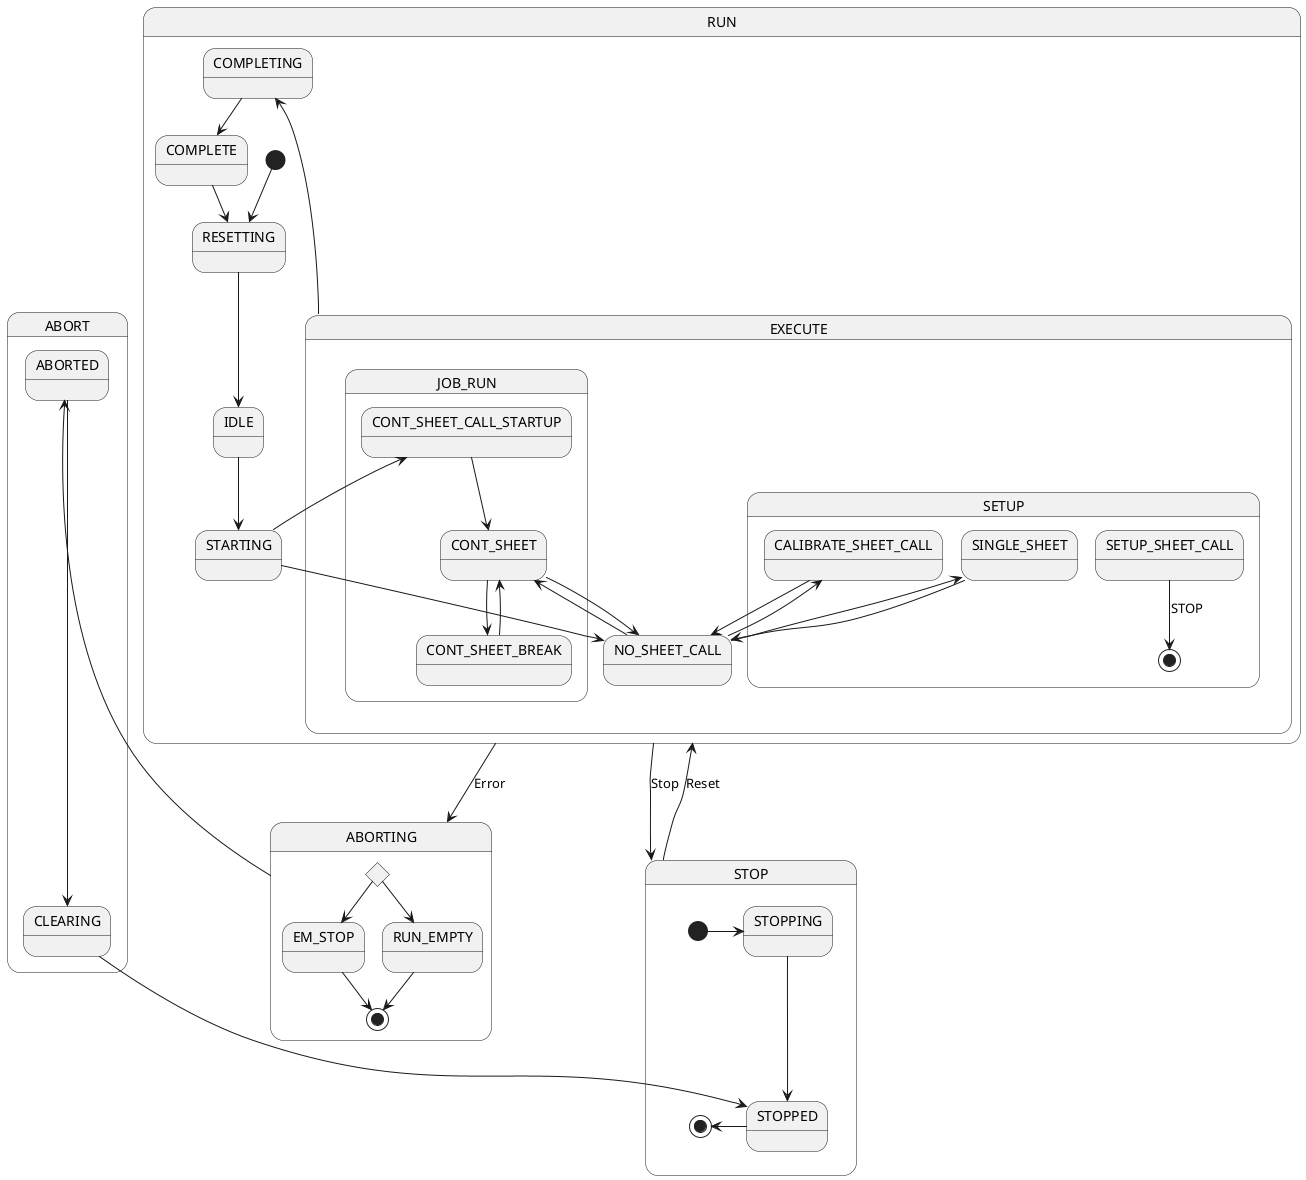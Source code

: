 @startuml

state RUN{

    IDLE --> STARTING

    EXECUTE --> COMPLETING
    COMPLETING --> COMPLETE
    COMPLETE --> RESETTING

    state EXECUTE{
        state SETUP{
            state CALIBRATE_SHEET_CALL
            state SINGLE_SHEET
            state SETUP_SHEET_CALL

            SETUP_SHEET_CALL --> [*] : STOP
        }
        state JOB_RUN {
            state CONT_SHEET
            state CONT_SHEET_BREAK
            state CONT_SHEET_CALL_STARTUP
        }
        STARTING --> NO_SHEET_CALL
        NO_SHEET_CALL --> SINGLE_SHEET
        SINGLE_SHEET --> NO_SHEET_CALL
        NO_SHEET_CALL --> CONT_SHEET
        CONT_SHEET --> NO_SHEET_CALL
        CONT_SHEET_CALL_STARTUP --> CONT_SHEET
        CONT_SHEET --> CONT_SHEET_BREAK
        CONT_SHEET_BREAK --> CONT_SHEET
        STARTING --> CONT_SHEET_CALL_STARTUP
        CALIBRATE_SHEET_CALL --> NO_SHEET_CALL
        NO_SHEET_CALL --> CALIBRATE_SHEET_CALL


    }

    [*] --> RESETTING
    RESETTING --> IDLE

}

RUN --> STOP : Stop
STOP --> RUN : Reset

state STOP {
    [*] -right-> STOPPING
    STOPPING --> STOPPED
    STOPPED -left-> [*]

}

RUN --> ABORTING : Error

state ABORT {

    state ABORTING{
        state c <<choice>>
        c --> EM_STOP
        EM_STOP --> [*]
        c --> RUN_EMPTY
        RUN_EMPTY --> [*]
    }
    ABORTING --> ABORTED
    ABORTED --> CLEARING
    CLEARING --> STOPPED
}

@enduml

